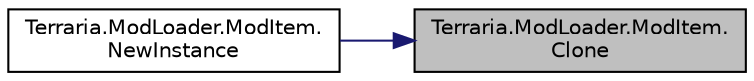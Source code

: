 digraph "Terraria.ModLoader.ModItem.Clone"
{
 // LATEX_PDF_SIZE
  edge [fontname="Helvetica",fontsize="10",labelfontname="Helvetica",labelfontsize="10"];
  node [fontname="Helvetica",fontsize="10",shape=record];
  rankdir="RL";
  Node1 [label="Terraria.ModLoader.ModItem.\lClone",height=0.2,width=0.4,color="black", fillcolor="grey75", style="filled", fontcolor="black",tooltip="Returns a clone of this ModItem. Allows you to decide which fields of your ModItem class are copied o..."];
  Node1 -> Node2 [dir="back",color="midnightblue",fontsize="10",style="solid",fontname="Helvetica"];
  Node2 [label="Terraria.ModLoader.ModItem.\lNewInstance",height=0.2,width=0.4,color="black", fillcolor="white", style="filled",URL="$class_terraria_1_1_mod_loader_1_1_mod_item.html#a5954012f872a84362f335c55905ade15",tooltip="Create a new instance of this ModItem for an Item instance. Called at the end of Item...."];
}
